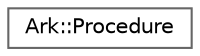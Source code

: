 digraph "Graphical Class Hierarchy"
{
 // INTERACTIVE_SVG=YES
 // LATEX_PDF_SIZE
  bgcolor="transparent";
  edge [fontname=Helvetica,fontsize=10,labelfontname=Helvetica,labelfontsize=10];
  node [fontname=Helvetica,fontsize=10,shape=box,height=0.2,width=0.4];
  rankdir="LR";
  Node0 [id="Node000000",label="Ark::Procedure",height=0.2,width=0.4,color="grey40", fillcolor="white", style="filled",URL="$d4/d04/classArk_1_1Procedure.html",tooltip="Storage class to hold custom functions."];
}
